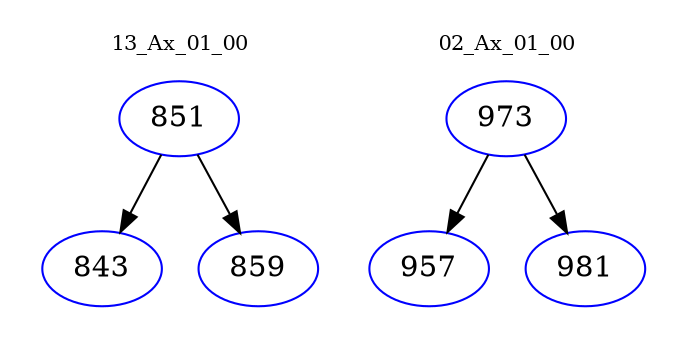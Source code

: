 digraph{
subgraph cluster_0 {
color = white
label = "13_Ax_01_00";
fontsize=10;
T0_851 [label="851", color="blue"]
T0_851 -> T0_843 [color="black"]
T0_843 [label="843", color="blue"]
T0_851 -> T0_859 [color="black"]
T0_859 [label="859", color="blue"]
}
subgraph cluster_1 {
color = white
label = "02_Ax_01_00";
fontsize=10;
T1_973 [label="973", color="blue"]
T1_973 -> T1_957 [color="black"]
T1_957 [label="957", color="blue"]
T1_973 -> T1_981 [color="black"]
T1_981 [label="981", color="blue"]
}
}
